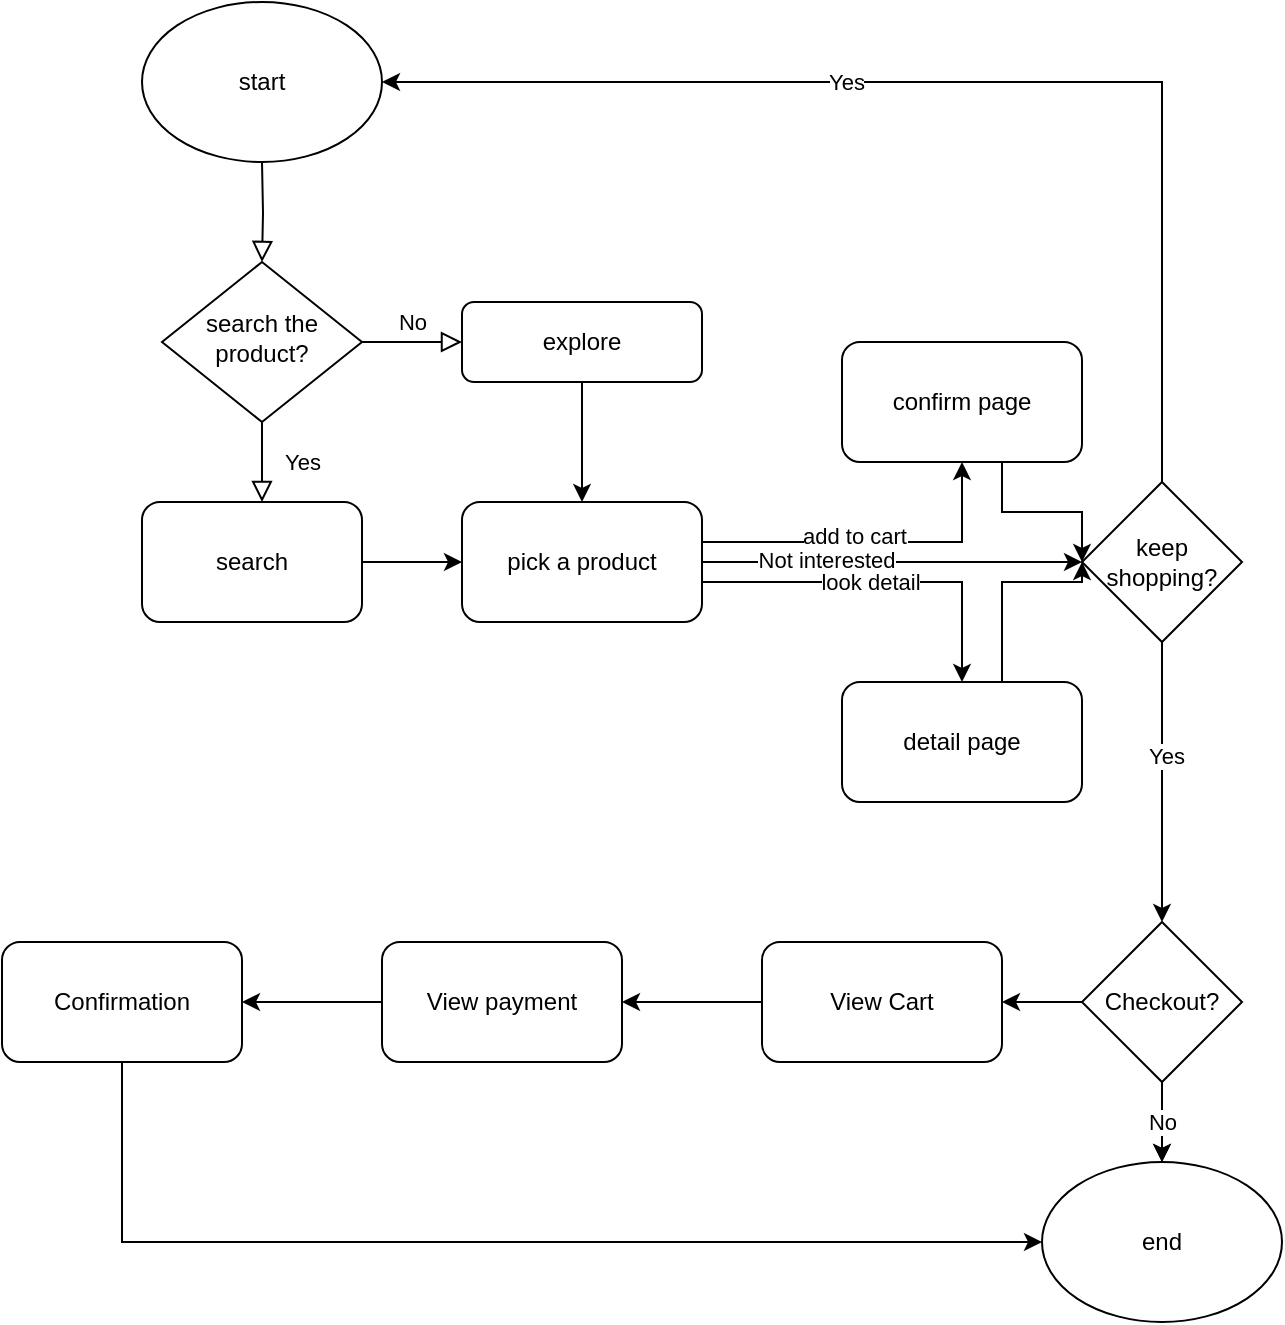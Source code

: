 <mxfile version="20.3.0" type="device"><diagram id="C5RBs43oDa-KdzZeNtuy" name="Page-1"><mxGraphModel dx="1097" dy="822" grid="1" gridSize="10" guides="1" tooltips="1" connect="1" arrows="1" fold="1" page="1" pageScale="1" pageWidth="827" pageHeight="1169" math="0" shadow="0"><root><mxCell id="WIyWlLk6GJQsqaUBKTNV-0"/><mxCell id="WIyWlLk6GJQsqaUBKTNV-1" parent="WIyWlLk6GJQsqaUBKTNV-0"/><mxCell id="WIyWlLk6GJQsqaUBKTNV-2" value="" style="rounded=0;html=1;jettySize=auto;orthogonalLoop=1;fontSize=11;endArrow=block;endFill=0;endSize=8;strokeWidth=1;shadow=0;labelBackgroundColor=none;edgeStyle=orthogonalEdgeStyle;" parent="WIyWlLk6GJQsqaUBKTNV-1" target="WIyWlLk6GJQsqaUBKTNV-6" edge="1"><mxGeometry relative="1" as="geometry"><mxPoint x="220" y="120" as="sourcePoint"/></mxGeometry></mxCell><mxCell id="WIyWlLk6GJQsqaUBKTNV-4" value="Yes" style="rounded=0;html=1;jettySize=auto;orthogonalLoop=1;fontSize=11;endArrow=block;endFill=0;endSize=8;strokeWidth=1;shadow=0;labelBackgroundColor=none;edgeStyle=orthogonalEdgeStyle;" parent="WIyWlLk6GJQsqaUBKTNV-1" source="WIyWlLk6GJQsqaUBKTNV-6" edge="1"><mxGeometry y="20" relative="1" as="geometry"><mxPoint as="offset"/><mxPoint x="220" y="290.0" as="targetPoint"/></mxGeometry></mxCell><mxCell id="WIyWlLk6GJQsqaUBKTNV-5" value="No" style="edgeStyle=orthogonalEdgeStyle;rounded=0;html=1;jettySize=auto;orthogonalLoop=1;fontSize=11;endArrow=block;endFill=0;endSize=8;strokeWidth=1;shadow=0;labelBackgroundColor=none;" parent="WIyWlLk6GJQsqaUBKTNV-1" source="WIyWlLk6GJQsqaUBKTNV-6" target="WIyWlLk6GJQsqaUBKTNV-7" edge="1"><mxGeometry y="10" relative="1" as="geometry"><mxPoint as="offset"/></mxGeometry></mxCell><mxCell id="WIyWlLk6GJQsqaUBKTNV-6" value="search the product?" style="rhombus;whiteSpace=wrap;html=1;shadow=0;fontFamily=Helvetica;fontSize=12;align=center;strokeWidth=1;spacing=6;spacingTop=-4;" parent="WIyWlLk6GJQsqaUBKTNV-1" vertex="1"><mxGeometry x="170" y="170" width="100" height="80" as="geometry"/></mxCell><mxCell id="jJWopl8IxQexsHq6D9lH-4" style="edgeStyle=orthogonalEdgeStyle;rounded=0;orthogonalLoop=1;jettySize=auto;html=1;entryX=0.5;entryY=0;entryDx=0;entryDy=0;" parent="WIyWlLk6GJQsqaUBKTNV-1" source="WIyWlLk6GJQsqaUBKTNV-7" target="jJWopl8IxQexsHq6D9lH-3" edge="1"><mxGeometry relative="1" as="geometry"/></mxCell><mxCell id="WIyWlLk6GJQsqaUBKTNV-7" value="explore" style="rounded=1;whiteSpace=wrap;html=1;fontSize=12;glass=0;strokeWidth=1;shadow=0;" parent="WIyWlLk6GJQsqaUBKTNV-1" vertex="1"><mxGeometry x="320" y="190" width="120" height="40" as="geometry"/></mxCell><mxCell id="jJWopl8IxQexsHq6D9lH-5" style="edgeStyle=orthogonalEdgeStyle;rounded=0;orthogonalLoop=1;jettySize=auto;html=1;entryX=0;entryY=0.5;entryDx=0;entryDy=0;" parent="WIyWlLk6GJQsqaUBKTNV-1" source="jJWopl8IxQexsHq6D9lH-0" target="jJWopl8IxQexsHq6D9lH-3" edge="1"><mxGeometry relative="1" as="geometry"/></mxCell><mxCell id="jJWopl8IxQexsHq6D9lH-0" value="search&lt;br&gt;" style="rounded=1;whiteSpace=wrap;html=1;" parent="WIyWlLk6GJQsqaUBKTNV-1" vertex="1"><mxGeometry x="160" y="290" width="110" height="60" as="geometry"/></mxCell><mxCell id="jJWopl8IxQexsHq6D9lH-1" value="start&lt;br&gt;" style="ellipse;whiteSpace=wrap;html=1;" parent="WIyWlLk6GJQsqaUBKTNV-1" vertex="1"><mxGeometry x="160" y="40" width="120" height="80" as="geometry"/></mxCell><mxCell id="jJWopl8IxQexsHq6D9lH-8" style="edgeStyle=orthogonalEdgeStyle;rounded=0;orthogonalLoop=1;jettySize=auto;html=1;" parent="WIyWlLk6GJQsqaUBKTNV-1" source="jJWopl8IxQexsHq6D9lH-3" target="jJWopl8IxQexsHq6D9lH-6" edge="1"><mxGeometry relative="1" as="geometry"><Array as="points"><mxPoint x="570" y="330"/></Array></mxGeometry></mxCell><mxCell id="jJWopl8IxQexsHq6D9lH-9" value="look detail" style="edgeLabel;html=1;align=center;verticalAlign=middle;resizable=0;points=[];" parent="jJWopl8IxQexsHq6D9lH-8" vertex="1" connectable="0"><mxGeometry x="-0.071" y="2" relative="1" as="geometry"><mxPoint y="2" as="offset"/></mxGeometry></mxCell><mxCell id="jJWopl8IxQexsHq6D9lH-13" style="edgeStyle=orthogonalEdgeStyle;rounded=0;orthogonalLoop=1;jettySize=auto;html=1;entryX=0.5;entryY=1;entryDx=0;entryDy=0;" parent="WIyWlLk6GJQsqaUBKTNV-1" source="jJWopl8IxQexsHq6D9lH-3" target="jJWopl8IxQexsHq6D9lH-10" edge="1"><mxGeometry relative="1" as="geometry"><Array as="points"><mxPoint x="570" y="310"/></Array></mxGeometry></mxCell><mxCell id="jJWopl8IxQexsHq6D9lH-14" value="add to cart" style="edgeLabel;html=1;align=center;verticalAlign=middle;resizable=0;points=[];" parent="jJWopl8IxQexsHq6D9lH-13" vertex="1" connectable="0"><mxGeometry x="-0.108" y="3" relative="1" as="geometry"><mxPoint as="offset"/></mxGeometry></mxCell><mxCell id="jJWopl8IxQexsHq6D9lH-15" style="edgeStyle=orthogonalEdgeStyle;rounded=0;orthogonalLoop=1;jettySize=auto;html=1;" parent="WIyWlLk6GJQsqaUBKTNV-1" source="jJWopl8IxQexsHq6D9lH-3" edge="1"><mxGeometry relative="1" as="geometry"><mxPoint x="630" y="320" as="targetPoint"/></mxGeometry></mxCell><mxCell id="jJWopl8IxQexsHq6D9lH-16" value="Not interested" style="edgeLabel;html=1;align=center;verticalAlign=middle;resizable=0;points=[];" parent="jJWopl8IxQexsHq6D9lH-15" vertex="1" connectable="0"><mxGeometry x="-0.356" y="1" relative="1" as="geometry"><mxPoint as="offset"/></mxGeometry></mxCell><mxCell id="jJWopl8IxQexsHq6D9lH-3" value="pick a product" style="rounded=1;whiteSpace=wrap;html=1;" parent="WIyWlLk6GJQsqaUBKTNV-1" vertex="1"><mxGeometry x="320" y="290" width="120" height="60" as="geometry"/></mxCell><mxCell id="AaqaxoXZG85R93_QHaP2-2" style="edgeStyle=orthogonalEdgeStyle;rounded=0;orthogonalLoop=1;jettySize=auto;html=1;entryX=0;entryY=0.5;entryDx=0;entryDy=0;" edge="1" parent="WIyWlLk6GJQsqaUBKTNV-1" source="jJWopl8IxQexsHq6D9lH-6" target="jJWopl8IxQexsHq6D9lH-17"><mxGeometry relative="1" as="geometry"><Array as="points"><mxPoint x="590" y="330"/><mxPoint x="630" y="330"/></Array></mxGeometry></mxCell><mxCell id="jJWopl8IxQexsHq6D9lH-6" value="detail page" style="rounded=1;whiteSpace=wrap;html=1;" parent="WIyWlLk6GJQsqaUBKTNV-1" vertex="1"><mxGeometry x="510" y="380" width="120" height="60" as="geometry"/></mxCell><mxCell id="AaqaxoXZG85R93_QHaP2-0" style="edgeStyle=orthogonalEdgeStyle;rounded=0;orthogonalLoop=1;jettySize=auto;html=1;" edge="1" parent="WIyWlLk6GJQsqaUBKTNV-1" source="jJWopl8IxQexsHq6D9lH-10"><mxGeometry relative="1" as="geometry"><mxPoint x="630" y="320" as="targetPoint"/><Array as="points"><mxPoint x="590" y="295"/><mxPoint x="630" y="295"/></Array></mxGeometry></mxCell><mxCell id="jJWopl8IxQexsHq6D9lH-10" value="confirm page" style="rounded=1;whiteSpace=wrap;html=1;" parent="WIyWlLk6GJQsqaUBKTNV-1" vertex="1"><mxGeometry x="510" y="210" width="120" height="60" as="geometry"/></mxCell><mxCell id="jJWopl8IxQexsHq6D9lH-20" style="edgeStyle=orthogonalEdgeStyle;rounded=0;orthogonalLoop=1;jettySize=auto;html=1;entryX=1;entryY=0.5;entryDx=0;entryDy=0;" parent="WIyWlLk6GJQsqaUBKTNV-1" source="jJWopl8IxQexsHq6D9lH-17" target="jJWopl8IxQexsHq6D9lH-1" edge="1"><mxGeometry relative="1" as="geometry"><Array as="points"><mxPoint x="670" y="80"/></Array></mxGeometry></mxCell><mxCell id="jJWopl8IxQexsHq6D9lH-21" value="Yes" style="edgeLabel;html=1;align=center;verticalAlign=middle;resizable=0;points=[];" parent="jJWopl8IxQexsHq6D9lH-20" vertex="1" connectable="0"><mxGeometry x="0.216" relative="1" as="geometry"><mxPoint as="offset"/></mxGeometry></mxCell><mxCell id="jJWopl8IxQexsHq6D9lH-22" style="edgeStyle=orthogonalEdgeStyle;rounded=0;orthogonalLoop=1;jettySize=auto;html=1;" parent="WIyWlLk6GJQsqaUBKTNV-1" source="jJWopl8IxQexsHq6D9lH-17" edge="1"><mxGeometry relative="1" as="geometry"><mxPoint x="670.0" y="500" as="targetPoint"/></mxGeometry></mxCell><mxCell id="jJWopl8IxQexsHq6D9lH-24" value="Yes" style="edgeLabel;html=1;align=center;verticalAlign=middle;resizable=0;points=[];" parent="jJWopl8IxQexsHq6D9lH-22" vertex="1" connectable="0"><mxGeometry x="-0.199" y="2" relative="1" as="geometry"><mxPoint as="offset"/></mxGeometry></mxCell><mxCell id="jJWopl8IxQexsHq6D9lH-17" value="keep shopping?" style="rhombus;whiteSpace=wrap;html=1;" parent="WIyWlLk6GJQsqaUBKTNV-1" vertex="1"><mxGeometry x="630" y="280" width="80" height="80" as="geometry"/></mxCell><mxCell id="jJWopl8IxQexsHq6D9lH-25" style="edgeStyle=orthogonalEdgeStyle;rounded=0;orthogonalLoop=1;jettySize=auto;html=1;" parent="WIyWlLk6GJQsqaUBKTNV-1" source="jJWopl8IxQexsHq6D9lH-23" edge="1"><mxGeometry relative="1" as="geometry"><mxPoint x="670.0" y="620" as="targetPoint"/></mxGeometry></mxCell><mxCell id="jJWopl8IxQexsHq6D9lH-27" value="No" style="edgeStyle=orthogonalEdgeStyle;rounded=0;orthogonalLoop=1;jettySize=auto;html=1;" parent="WIyWlLk6GJQsqaUBKTNV-1" source="jJWopl8IxQexsHq6D9lH-23" target="jJWopl8IxQexsHq6D9lH-26" edge="1"><mxGeometry relative="1" as="geometry"/></mxCell><mxCell id="jJWopl8IxQexsHq6D9lH-33" style="edgeStyle=orthogonalEdgeStyle;rounded=0;orthogonalLoop=1;jettySize=auto;html=1;" parent="WIyWlLk6GJQsqaUBKTNV-1" source="jJWopl8IxQexsHq6D9lH-23" target="jJWopl8IxQexsHq6D9lH-29" edge="1"><mxGeometry relative="1" as="geometry"/></mxCell><mxCell id="jJWopl8IxQexsHq6D9lH-23" value="Checkout?" style="rhombus;whiteSpace=wrap;html=1;" parent="WIyWlLk6GJQsqaUBKTNV-1" vertex="1"><mxGeometry x="630" y="500" width="80" height="80" as="geometry"/></mxCell><mxCell id="jJWopl8IxQexsHq6D9lH-26" value="end" style="ellipse;whiteSpace=wrap;html=1;" parent="WIyWlLk6GJQsqaUBKTNV-1" vertex="1"><mxGeometry x="610" y="620" width="120" height="80" as="geometry"/></mxCell><mxCell id="jJWopl8IxQexsHq6D9lH-34" style="edgeStyle=orthogonalEdgeStyle;rounded=0;orthogonalLoop=1;jettySize=auto;html=1;entryX=1;entryY=0.5;entryDx=0;entryDy=0;" parent="WIyWlLk6GJQsqaUBKTNV-1" source="jJWopl8IxQexsHq6D9lH-29" target="jJWopl8IxQexsHq6D9lH-31" edge="1"><mxGeometry relative="1" as="geometry"/></mxCell><mxCell id="jJWopl8IxQexsHq6D9lH-29" value="View Cart" style="rounded=1;whiteSpace=wrap;html=1;" parent="WIyWlLk6GJQsqaUBKTNV-1" vertex="1"><mxGeometry x="470" y="510" width="120" height="60" as="geometry"/></mxCell><mxCell id="jJWopl8IxQexsHq6D9lH-35" style="edgeStyle=orthogonalEdgeStyle;rounded=0;orthogonalLoop=1;jettySize=auto;html=1;entryX=1;entryY=0.5;entryDx=0;entryDy=0;" parent="WIyWlLk6GJQsqaUBKTNV-1" source="jJWopl8IxQexsHq6D9lH-31" target="jJWopl8IxQexsHq6D9lH-32" edge="1"><mxGeometry relative="1" as="geometry"/></mxCell><mxCell id="jJWopl8IxQexsHq6D9lH-31" value="View payment" style="rounded=1;whiteSpace=wrap;html=1;" parent="WIyWlLk6GJQsqaUBKTNV-1" vertex="1"><mxGeometry x="280" y="510" width="120" height="60" as="geometry"/></mxCell><mxCell id="jJWopl8IxQexsHq6D9lH-37" style="edgeStyle=orthogonalEdgeStyle;rounded=0;orthogonalLoop=1;jettySize=auto;html=1;entryX=0;entryY=0.5;entryDx=0;entryDy=0;" parent="WIyWlLk6GJQsqaUBKTNV-1" source="jJWopl8IxQexsHq6D9lH-32" target="jJWopl8IxQexsHq6D9lH-26" edge="1"><mxGeometry relative="1" as="geometry"><Array as="points"><mxPoint x="150" y="660"/></Array></mxGeometry></mxCell><mxCell id="jJWopl8IxQexsHq6D9lH-32" value="Confirmation" style="rounded=1;whiteSpace=wrap;html=1;" parent="WIyWlLk6GJQsqaUBKTNV-1" vertex="1"><mxGeometry x="90" y="510" width="120" height="60" as="geometry"/></mxCell></root></mxGraphModel></diagram></mxfile>